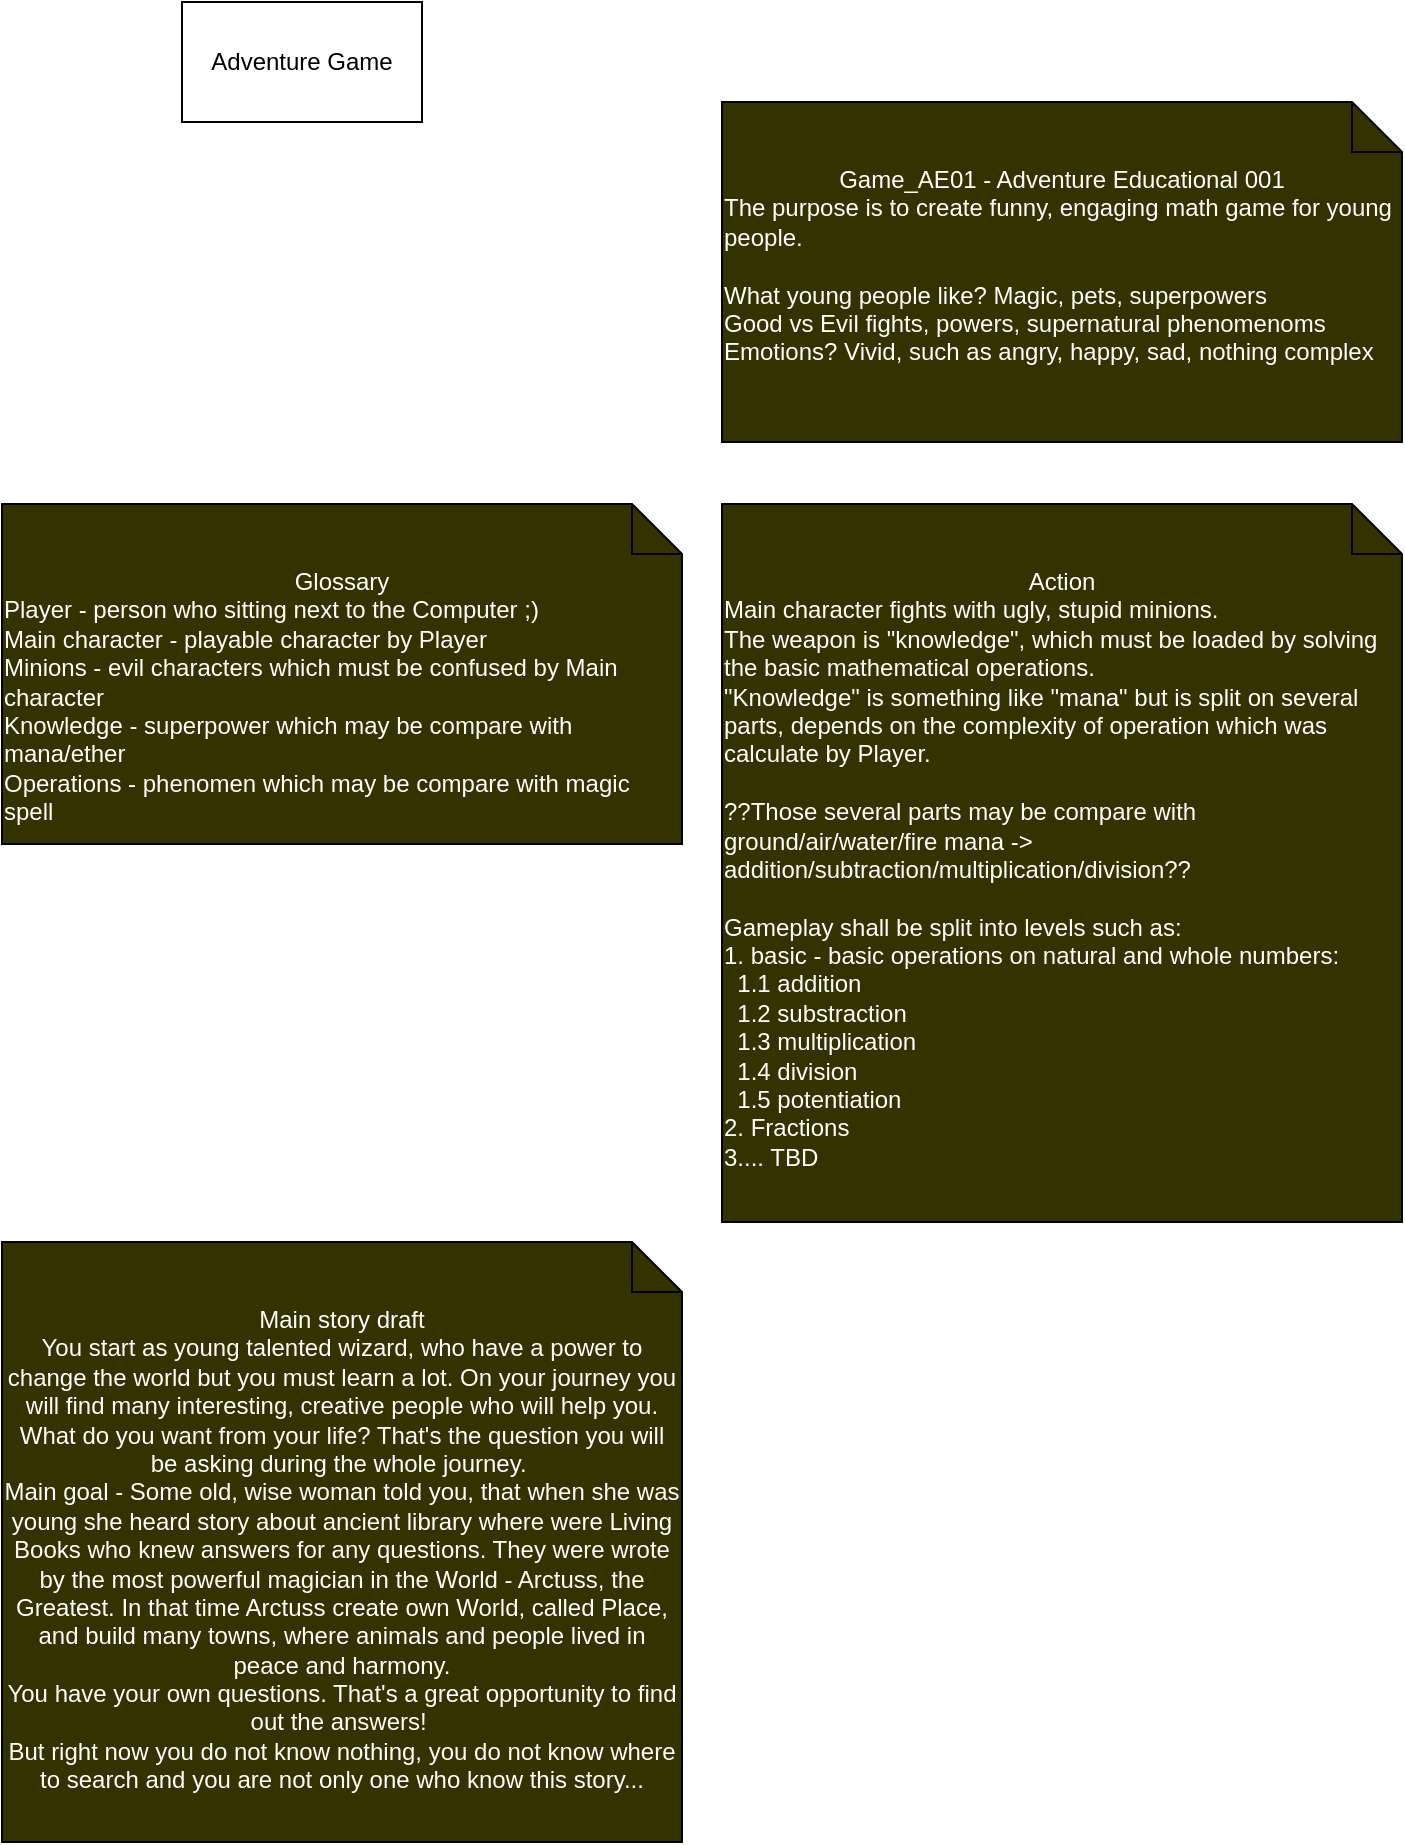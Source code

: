 <mxfile version="24.7.1" type="device">
  <diagram name="Strona-1" id="6g-ppjJY28PBCX4yfmqS">
    <mxGraphModel dx="1050" dy="611" grid="1" gridSize="10" guides="1" tooltips="1" connect="1" arrows="1" fold="1" page="1" pageScale="1" pageWidth="827" pageHeight="1169" math="0" shadow="0">
      <root>
        <mxCell id="0" />
        <mxCell id="1" parent="0" />
        <mxCell id="E9Z5-KVDgLf2QwSz4Szn-1" value="Adventure Game" style="rounded=0;whiteSpace=wrap;html=1;" parent="1" vertex="1">
          <mxGeometry x="90" y="60" width="120" height="60" as="geometry" />
        </mxCell>
        <mxCell id="E9Z5-KVDgLf2QwSz4Szn-3" value="Game_AE01 - Adventure Educational 001&lt;br&gt;&lt;div style=&quot;text-align: left;&quot;&gt;&lt;span style=&quot;background-color: initial;&quot;&gt;The purpose is to create funny, engaging math game for young people.&lt;/span&gt;&lt;/div&gt;&lt;div style=&quot;text-align: left;&quot;&gt;&lt;span style=&quot;background-color: initial;&quot;&gt;&lt;br&gt;&lt;/span&gt;&lt;/div&gt;&lt;div style=&quot;text-align: left;&quot;&gt;&lt;span style=&quot;background-color: initial;&quot;&gt;What young people like? Magic, pets, superpowers&amp;nbsp;&lt;/span&gt;&lt;/div&gt;&lt;div style=&quot;text-align: left;&quot;&gt;Good vs Evil fights, powers, supernatural phenomenoms&lt;/div&gt;&lt;div style=&quot;text-align: left;&quot;&gt;Emotions? Vivid, such as angry, happy, sad, nothing complex&lt;/div&gt;&lt;div style=&quot;text-align: left;&quot;&gt;&lt;br&gt;&lt;/div&gt;" style="shape=note2;boundedLbl=1;whiteSpace=wrap;html=1;size=25;verticalAlign=top;align=center;fillColor=#333300;fontColor=#FFFFFF;" parent="1" vertex="1">
          <mxGeometry x="360" y="110" width="340" height="170" as="geometry" />
        </mxCell>
        <mxCell id="E9Z5-KVDgLf2QwSz4Szn-4" value="&lt;div style=&quot;&quot;&gt;Action&lt;/div&gt;&lt;div style=&quot;text-align: left;&quot;&gt;Main character fights with ugly, stupid minions.&lt;br&gt;The weapon is &quot;knowledge&quot;, which must be loaded by solving the basic mathematical operations.&lt;br&gt;&quot;Knowledge&quot; is something like &quot;mana&quot; but is split on several parts, depends on the complexity of operation which was calculate by Player.&lt;br&gt;&lt;br&gt;&lt;/div&gt;&lt;div style=&quot;text-align: left;&quot;&gt;??Those several parts may be compare with ground/air/water/fire mana -&amp;gt; addition/subtraction/multiplication/division??&lt;/div&gt;&lt;div style=&quot;text-align: left;&quot;&gt;&lt;br&gt;&lt;/div&gt;&lt;div style=&quot;text-align: left;&quot;&gt;Gameplay shall be split into levels such as:&lt;/div&gt;&lt;div style=&quot;text-align: left;&quot;&gt;1. basic - basic operations&amp;nbsp;&lt;span style=&quot;background-color: initial;&quot;&gt;on natural and whole numbers&lt;/span&gt;&lt;span style=&quot;background-color: initial;&quot;&gt;:&lt;/span&gt;&lt;/div&gt;&lt;div style=&quot;text-align: left;&quot;&gt;&amp;nbsp; 1.1 addition&lt;/div&gt;&lt;div style=&quot;text-align: left;&quot;&gt;&amp;nbsp; 1.2 substraction&lt;/div&gt;&lt;div style=&quot;text-align: left;&quot;&gt;&amp;nbsp; 1.3 multiplication&lt;/div&gt;&lt;div style=&quot;text-align: left;&quot;&gt;&amp;nbsp; 1.4 division&lt;/div&gt;&lt;div style=&quot;text-align: left;&quot;&gt;&amp;nbsp; 1.5 potentiation&amp;nbsp;&lt;/div&gt;&lt;div style=&quot;text-align: left;&quot;&gt;2. Fractions&lt;/div&gt;&lt;div style=&quot;text-align: left;&quot;&gt;3.... TBD&lt;/div&gt;" style="shape=note2;boundedLbl=1;whiteSpace=wrap;html=1;size=25;verticalAlign=top;align=center;fillColor=#333300;fontColor=#FFFFFF;" parent="1" vertex="1">
          <mxGeometry x="360" y="311" width="340" height="359" as="geometry" />
        </mxCell>
        <mxCell id="E9Z5-KVDgLf2QwSz4Szn-5" value="&lt;div style=&quot;&quot;&gt;Glossary&lt;/div&gt;&lt;div style=&quot;text-align: left;&quot;&gt;Player - person who sitting next to the Computer ;)&lt;/div&gt;&lt;div style=&quot;text-align: left;&quot;&gt;Main character - playable character by Player&lt;/div&gt;&lt;div style=&quot;text-align: left;&quot;&gt;Minions - evil characters which must be confused by Main character&lt;br&gt;Knowledge - superpower which may be compare with mana/ether&lt;br&gt;Operations - phenomen which may be compare with magic spell&lt;/div&gt;" style="shape=note2;boundedLbl=1;whiteSpace=wrap;html=1;size=25;verticalAlign=top;align=center;fillColor=#333300;fontColor=#FFFFFF;" parent="1" vertex="1">
          <mxGeometry y="311" width="340" height="170" as="geometry" />
        </mxCell>
        <mxCell id="uu3oAmoelk0BLP45TTqR-1" value="&lt;div style=&quot;&quot;&gt;Main story draft&lt;/div&gt;&lt;div style=&quot;&quot;&gt;You start as young talented wizard, who have a power to change the world but you must learn a lot. On your journey you will find many interesting, creative people who will help you.&lt;/div&gt;&lt;div style=&quot;&quot;&gt;What do you want from your life? That&#39;s the question you will be asking during the whole journey.&amp;nbsp;&lt;br&gt;Main goal - Some old, wise woman told you, that when she was young she heard story about ancient library where were Living Books who knew answers for any questions. They were wrote by the most powerful magician in the World - Arctuss, the Greatest. In that time Arctuss create own World, called Place, and build many towns, where animals and people lived in peace and harmony.&lt;/div&gt;&lt;div style=&quot;&quot;&gt;You have your own questions. That&#39;s a great opportunity to find out the answers!&amp;nbsp;&lt;br&gt;But right now you do not know nothing, you do not know where to search and you are not only one who know this story...&lt;/div&gt;" style="shape=note2;boundedLbl=1;whiteSpace=wrap;html=1;size=25;verticalAlign=top;align=center;fillColor=#333300;fontColor=#FFFFFF;" parent="1" vertex="1">
          <mxGeometry y="680" width="340" height="300" as="geometry" />
        </mxCell>
      </root>
    </mxGraphModel>
  </diagram>
</mxfile>
